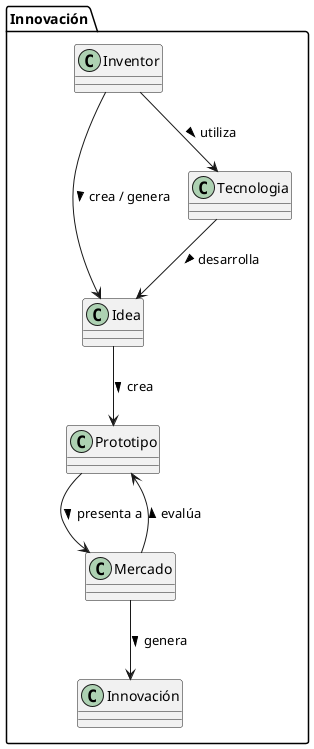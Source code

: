 @startuml
package Innovación {

    class "Inventor" as Inventor
    class "Idea" as Idea
    class "Tecnologia" as Tecnologia
    class "Prototipo" as Prototipo
    class "Mercado" as Mercado
    class "Innovación" as Innovación

    Inventor --> Idea : "crea / genera >"
    Inventor --> Tecnologia : "utiliza >"
    Tecnologia --> Idea : "desarrolla >"
    Idea --> Prototipo : "crea >"
    Prototipo --> Mercado : "presenta a >"
    Mercado --> Prototipo : "evalúa >"
    Mercado --> Innovación : "genera >"
}
@enduml